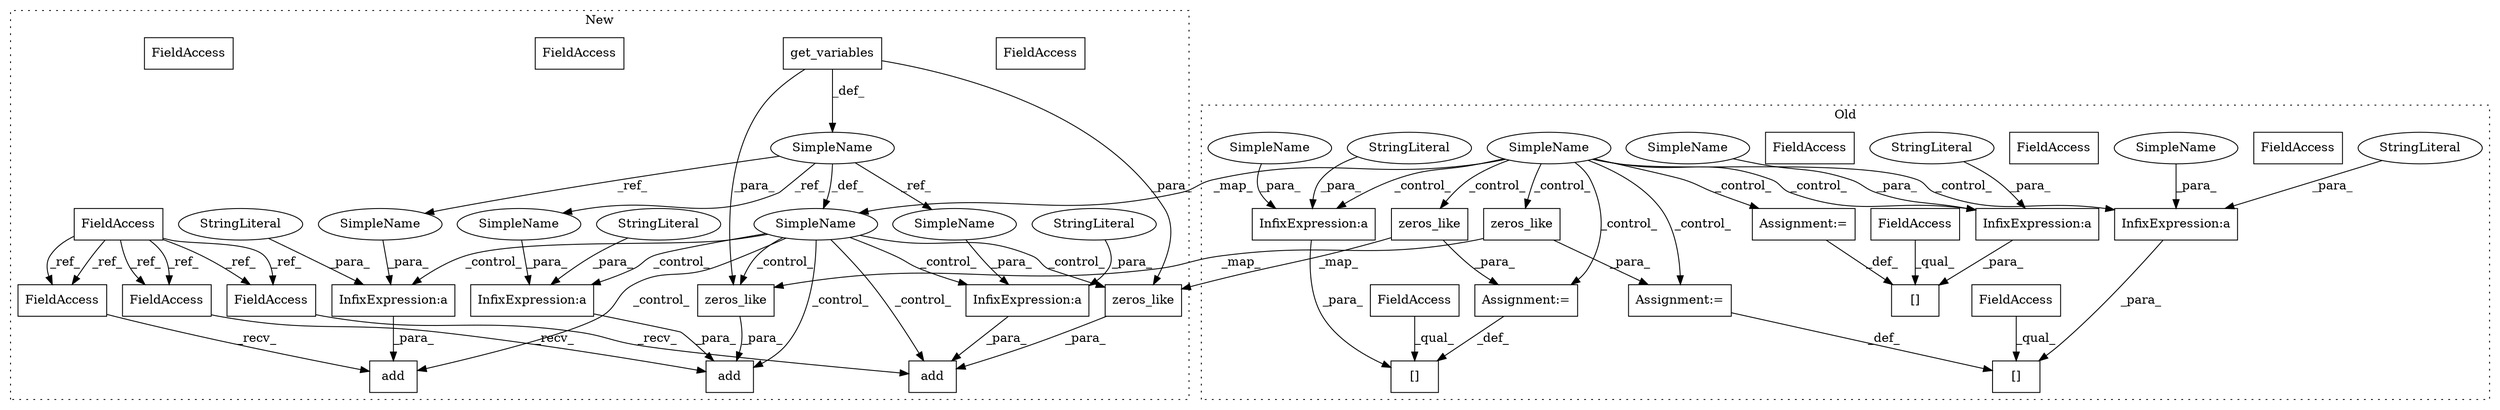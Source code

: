 digraph G {
subgraph cluster0 {
1 [label="zeros_like" a="32" s="710,738" l="11,1" shape="box"];
3 [label="Assignment:=" a="7" s="703" l="1" shape="box"];
4 [label="SimpleName" a="42" s="425" l="5" shape="ellipse"];
7 [label="InfixExpression:a" a="27" s="678" l="3" shape="box"];
9 [label="[]" a="2" s="650,702" l="23,1" shape="box"];
10 [label="FieldAccess" a="22" s="650" l="22" shape="box"];
13 [label="StringLiteral" a="45" s="681" l="20" shape="ellipse"];
18 [label="InfixExpression:a" a="27" s="581" l="3" shape="box"];
19 [label="[]" a="2" s="553,605" l="23,1" shape="box"];
21 [label="FieldAccess" a="22" s="553" l="22" shape="box"];
23 [label="Assignment:=" a="7" s="606" l="1" shape="box"];
24 [label="StringLiteral" a="45" s="584" l="20" shape="ellipse"];
26 [label="zeros_like" a="32" s="613,641" l="11,1" shape="box"];
29 [label="InfixExpression:a" a="27" s="493" l="3" shape="box"];
31 [label="[]" a="2" s="465,508" l="23,1" shape="box"];
33 [label="FieldAccess" a="22" s="465" l="22" shape="box"];
34 [label="StringLiteral" a="45" s="496" l="11" shape="ellipse"];
35 [label="Assignment:=" a="7" s="509" l="1" shape="box"];
43 [label="FieldAccess" a="22" s="465" l="22" shape="box"];
44 [label="FieldAccess" a="22" s="650" l="22" shape="box"];
45 [label="FieldAccess" a="22" s="553" l="22" shape="box"];
46 [label="SimpleName" a="42" s="674" l="4" shape="ellipse"];
47 [label="SimpleName" a="42" s="577" l="4" shape="ellipse"];
48 [label="SimpleName" a="42" s="489" l="4" shape="ellipse"];
label = "Old";
style="dotted";
}
subgraph cluster1 {
2 [label="zeros_like" a="32" s="718,746" l="11,1" shape="box"];
5 [label="SimpleName" a="42" s="449" l="5" shape="ellipse"];
6 [label="add" a="32" s="680,747" l="4,1" shape="box"];
8 [label="InfixExpression:a" a="27" s="688" l="3" shape="box"];
11 [label="FieldAccess" a="22" s="667" l="12" shape="box"];
12 [label="get_variables" a="32" s="465" l="15" shape="box"];
14 [label="StringLiteral" a="45" s="691" l="20" shape="ellipse"];
15 [label="FieldAccess" a="22" s="348" l="12" shape="box"];
16 [label="add" a="32" s="591,658" l="4,1" shape="box"];
17 [label="InfixExpression:a" a="27" s="599" l="3" shape="box"];
20 [label="FieldAccess" a="22" s="578" l="12" shape="box"];
22 [label="SimpleName" a="42" s="436" l="4" shape="ellipse"];
25 [label="StringLiteral" a="45" s="602" l="20" shape="ellipse"];
27 [label="zeros_like" a="32" s="629,657" l="11,1" shape="box"];
28 [label="add" a="32" s="511,569" l="4,1" shape="box"];
30 [label="InfixExpression:a" a="27" s="519" l="3" shape="box"];
32 [label="FieldAccess" a="22" s="498" l="12" shape="box"];
36 [label="StringLiteral" a="45" s="522" l="11" shape="ellipse"];
37 [label="FieldAccess" a="22" s="578" l="12" shape="box"];
38 [label="FieldAccess" a="22" s="498" l="12" shape="box"];
39 [label="FieldAccess" a="22" s="667" l="12" shape="box"];
40 [label="SimpleName" a="42" s="515" l="4" shape="ellipse"];
41 [label="SimpleName" a="42" s="684" l="4" shape="ellipse"];
42 [label="SimpleName" a="42" s="595" l="4" shape="ellipse"];
label = "New";
style="dotted";
}
1 -> 3 [label="_para_"];
1 -> 2 [label="_map_"];
2 -> 6 [label="_para_"];
3 -> 9 [label="_def_"];
4 -> 1 [label="_control_"];
4 -> 26 [label="_control_"];
4 -> 35 [label="_control_"];
4 -> 5 [label="_map_"];
4 -> 18 [label="_control_"];
4 -> 23 [label="_control_"];
4 -> 3 [label="_control_"];
4 -> 7 [label="_control_"];
4 -> 29 [label="_control_"];
5 -> 27 [label="_control_"];
5 -> 30 [label="_control_"];
5 -> 8 [label="_control_"];
5 -> 2 [label="_control_"];
5 -> 6 [label="_control_"];
5 -> 17 [label="_control_"];
5 -> 28 [label="_control_"];
5 -> 16 [label="_control_"];
7 -> 9 [label="_para_"];
8 -> 6 [label="_para_"];
12 -> 22 [label="_def_"];
12 -> 2 [label="_para_"];
12 -> 27 [label="_para_"];
13 -> 7 [label="_para_"];
14 -> 8 [label="_para_"];
15 -> 37 [label="_ref_"];
15 -> 39 [label="_ref_"];
15 -> 38 [label="_ref_"];
15 -> 39 [label="_ref_"];
15 -> 37 [label="_ref_"];
15 -> 38 [label="_ref_"];
17 -> 16 [label="_para_"];
18 -> 19 [label="_para_"];
22 -> 5 [label="_def_"];
22 -> 42 [label="_ref_"];
22 -> 41 [label="_ref_"];
22 -> 40 [label="_ref_"];
23 -> 19 [label="_def_"];
24 -> 18 [label="_para_"];
25 -> 17 [label="_para_"];
26 -> 23 [label="_para_"];
26 -> 27 [label="_map_"];
27 -> 16 [label="_para_"];
29 -> 31 [label="_para_"];
30 -> 28 [label="_para_"];
34 -> 29 [label="_para_"];
35 -> 31 [label="_def_"];
36 -> 30 [label="_para_"];
37 -> 16 [label="_recv_"];
38 -> 28 [label="_recv_"];
39 -> 6 [label="_recv_"];
40 -> 30 [label="_para_"];
41 -> 8 [label="_para_"];
42 -> 17 [label="_para_"];
43 -> 31 [label="_qual_"];
44 -> 9 [label="_qual_"];
45 -> 19 [label="_qual_"];
46 -> 7 [label="_para_"];
47 -> 18 [label="_para_"];
48 -> 29 [label="_para_"];
}